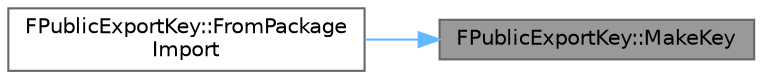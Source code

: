 digraph "FPublicExportKey::MakeKey"
{
 // INTERACTIVE_SVG=YES
 // LATEX_PDF_SIZE
  bgcolor="transparent";
  edge [fontname=Helvetica,fontsize=10,labelfontname=Helvetica,labelfontsize=10];
  node [fontname=Helvetica,fontsize=10,shape=box,height=0.2,width=0.4];
  rankdir="RL";
  Node1 [id="Node000001",label="FPublicExportKey::MakeKey",height=0.2,width=0.4,color="gray40", fillcolor="grey60", style="filled", fontcolor="black",tooltip=" "];
  Node1 -> Node2 [id="edge1_Node000001_Node000002",dir="back",color="steelblue1",style="solid",tooltip=" "];
  Node2 [id="Node000002",label="FPublicExportKey::FromPackage\lImport",height=0.2,width=0.4,color="grey40", fillcolor="white", style="filled",URL="$d5/d5b/classFPublicExportKey.html#a7ea036ee982892380699f62da76130d7",tooltip=" "];
}
